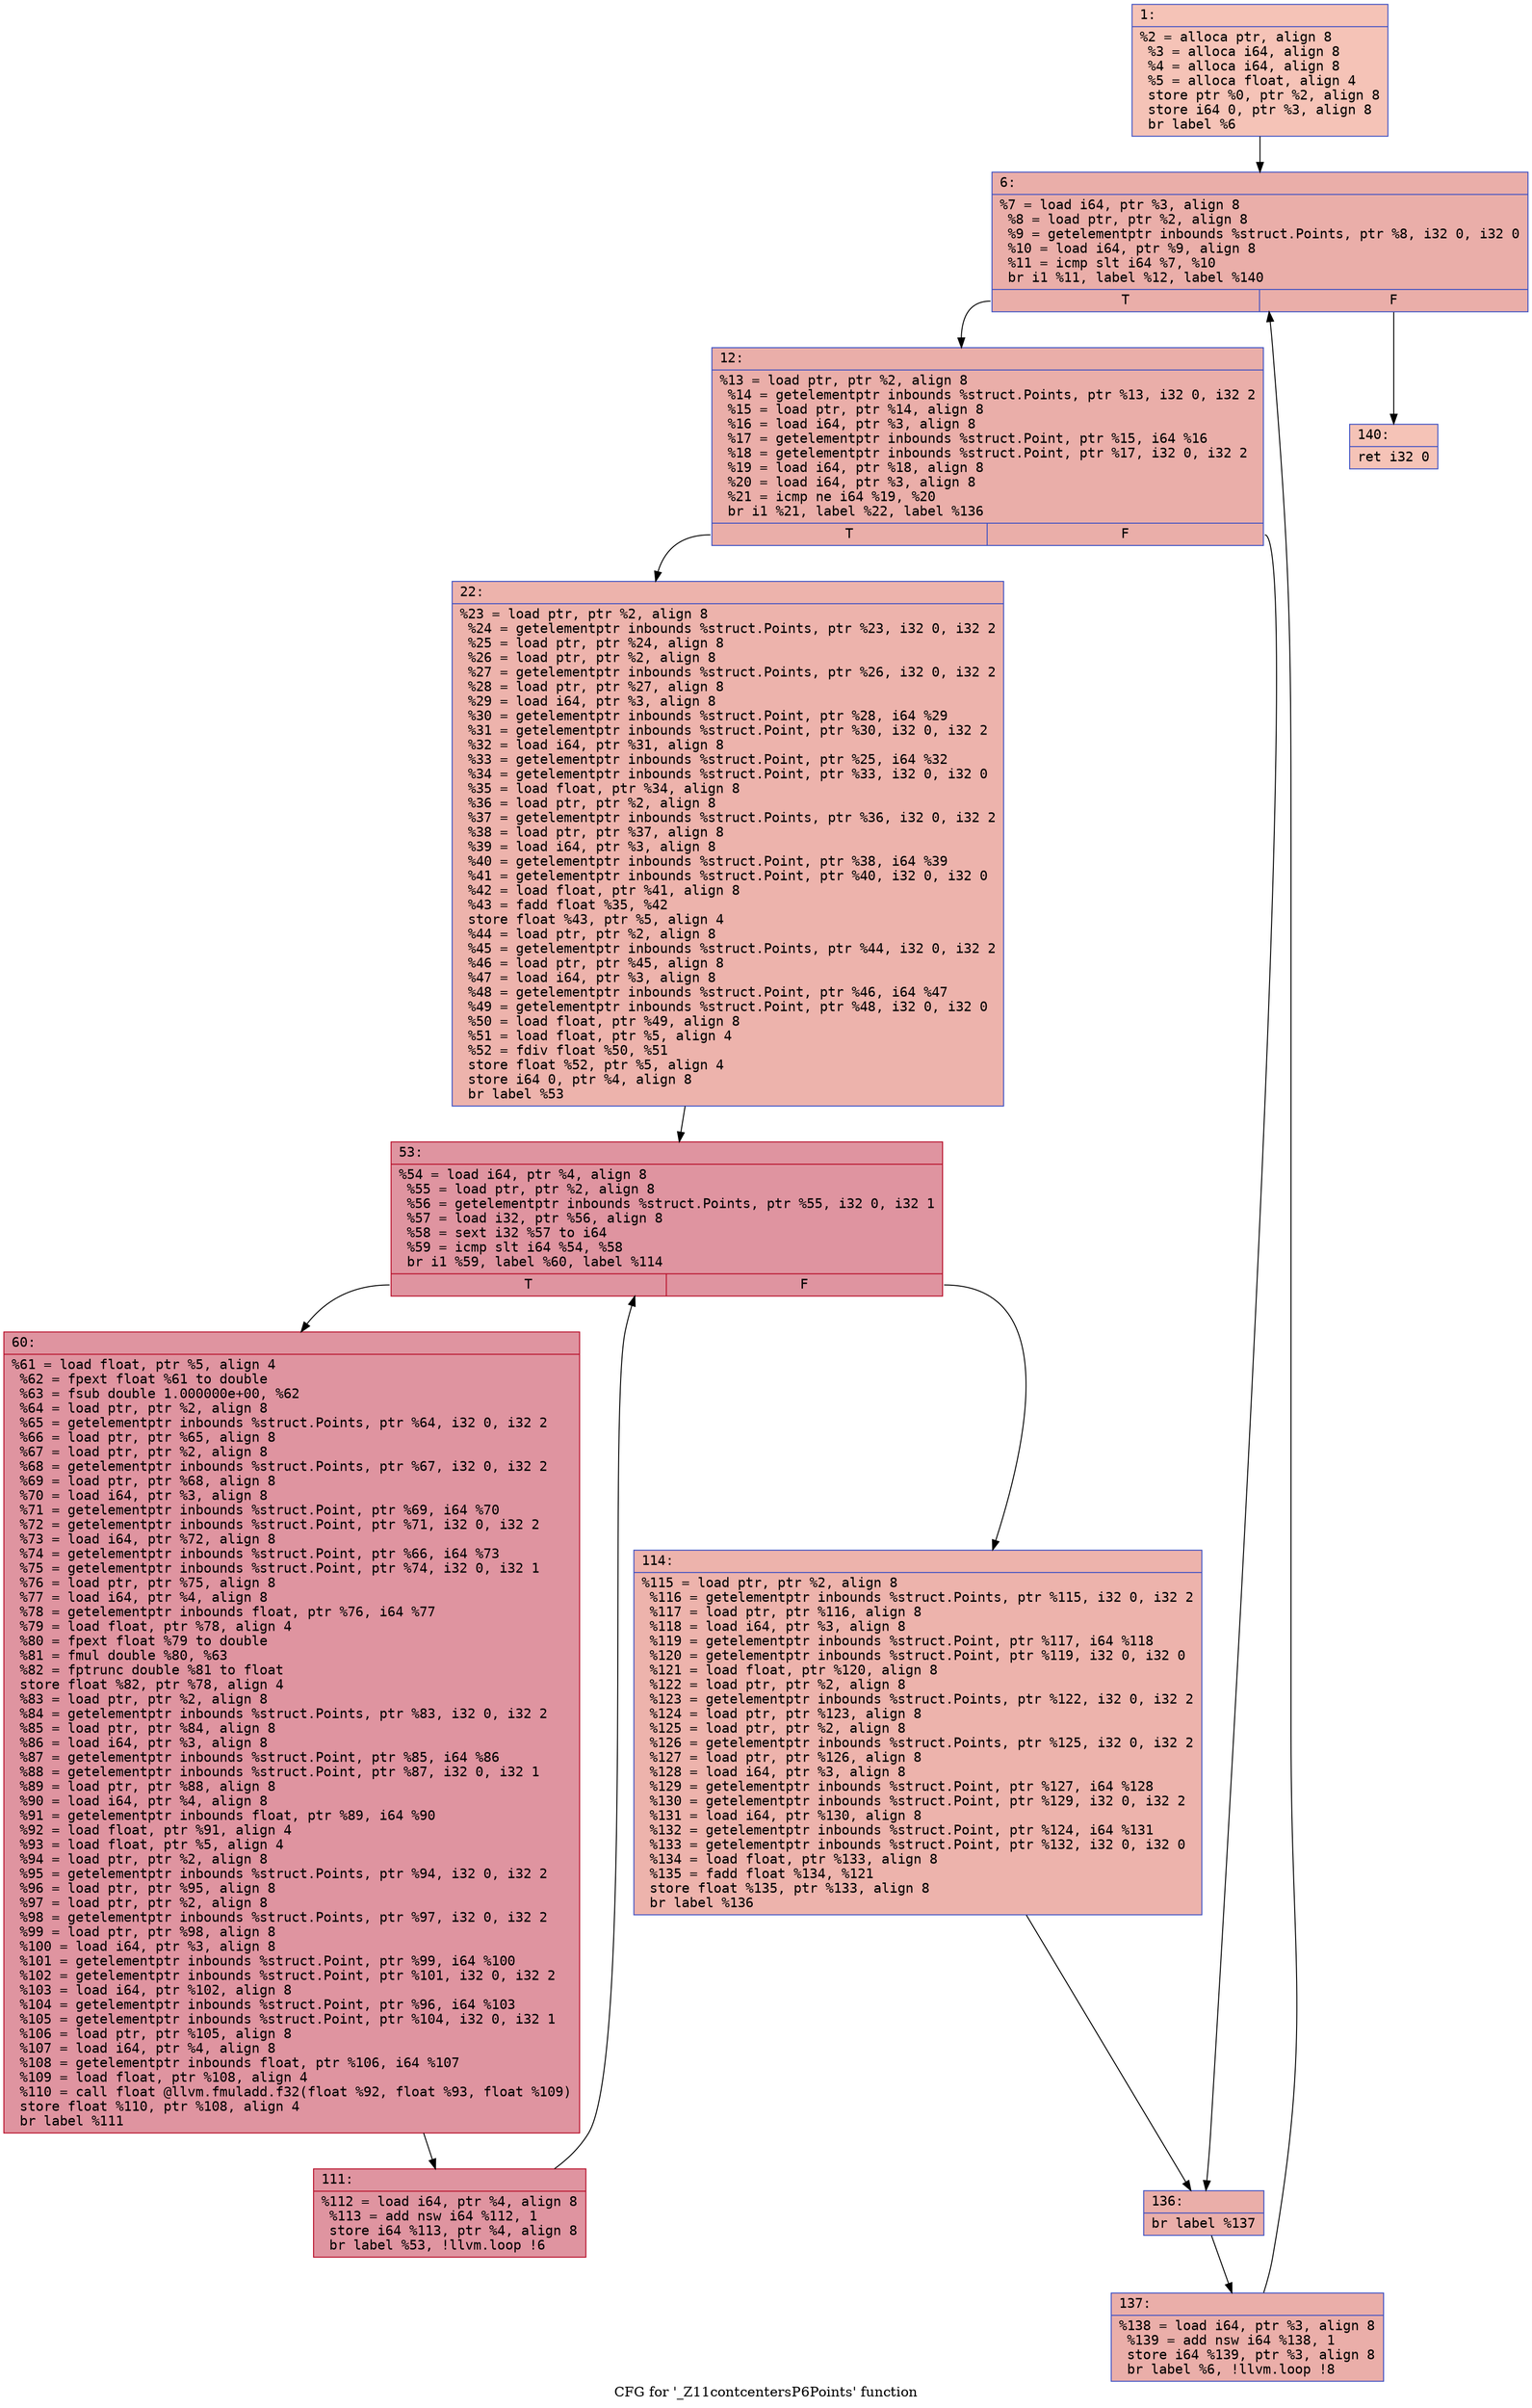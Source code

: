 digraph "CFG for '_Z11contcentersP6Points' function" {
	label="CFG for '_Z11contcentersP6Points' function";

	Node0x600000905cc0 [shape=record,color="#3d50c3ff", style=filled, fillcolor="#e8765c70" fontname="Courier",label="{1:\l|  %2 = alloca ptr, align 8\l  %3 = alloca i64, align 8\l  %4 = alloca i64, align 8\l  %5 = alloca float, align 4\l  store ptr %0, ptr %2, align 8\l  store i64 0, ptr %3, align 8\l  br label %6\l}"];
	Node0x600000905cc0 -> Node0x600000905d10[tooltip="1 -> 6\nProbability 100.00%" ];
	Node0x600000905d10 [shape=record,color="#3d50c3ff", style=filled, fillcolor="#d0473d70" fontname="Courier",label="{6:\l|  %7 = load i64, ptr %3, align 8\l  %8 = load ptr, ptr %2, align 8\l  %9 = getelementptr inbounds %struct.Points, ptr %8, i32 0, i32 0\l  %10 = load i64, ptr %9, align 8\l  %11 = icmp slt i64 %7, %10\l  br i1 %11, label %12, label %140\l|{<s0>T|<s1>F}}"];
	Node0x600000905d10:s0 -> Node0x600000905d60[tooltip="6 -> 12\nProbability 96.88%" ];
	Node0x600000905d10:s1 -> Node0x600000905fe0[tooltip="6 -> 140\nProbability 3.12%" ];
	Node0x600000905d60 [shape=record,color="#3d50c3ff", style=filled, fillcolor="#d0473d70" fontname="Courier",label="{12:\l|  %13 = load ptr, ptr %2, align 8\l  %14 = getelementptr inbounds %struct.Points, ptr %13, i32 0, i32 2\l  %15 = load ptr, ptr %14, align 8\l  %16 = load i64, ptr %3, align 8\l  %17 = getelementptr inbounds %struct.Point, ptr %15, i64 %16\l  %18 = getelementptr inbounds %struct.Point, ptr %17, i32 0, i32 2\l  %19 = load i64, ptr %18, align 8\l  %20 = load i64, ptr %3, align 8\l  %21 = icmp ne i64 %19, %20\l  br i1 %21, label %22, label %136\l|{<s0>T|<s1>F}}"];
	Node0x600000905d60:s0 -> Node0x600000905db0[tooltip="12 -> 22\nProbability 50.00%" ];
	Node0x600000905d60:s1 -> Node0x600000905f40[tooltip="12 -> 136\nProbability 50.00%" ];
	Node0x600000905db0 [shape=record,color="#3d50c3ff", style=filled, fillcolor="#d6524470" fontname="Courier",label="{22:\l|  %23 = load ptr, ptr %2, align 8\l  %24 = getelementptr inbounds %struct.Points, ptr %23, i32 0, i32 2\l  %25 = load ptr, ptr %24, align 8\l  %26 = load ptr, ptr %2, align 8\l  %27 = getelementptr inbounds %struct.Points, ptr %26, i32 0, i32 2\l  %28 = load ptr, ptr %27, align 8\l  %29 = load i64, ptr %3, align 8\l  %30 = getelementptr inbounds %struct.Point, ptr %28, i64 %29\l  %31 = getelementptr inbounds %struct.Point, ptr %30, i32 0, i32 2\l  %32 = load i64, ptr %31, align 8\l  %33 = getelementptr inbounds %struct.Point, ptr %25, i64 %32\l  %34 = getelementptr inbounds %struct.Point, ptr %33, i32 0, i32 0\l  %35 = load float, ptr %34, align 8\l  %36 = load ptr, ptr %2, align 8\l  %37 = getelementptr inbounds %struct.Points, ptr %36, i32 0, i32 2\l  %38 = load ptr, ptr %37, align 8\l  %39 = load i64, ptr %3, align 8\l  %40 = getelementptr inbounds %struct.Point, ptr %38, i64 %39\l  %41 = getelementptr inbounds %struct.Point, ptr %40, i32 0, i32 0\l  %42 = load float, ptr %41, align 8\l  %43 = fadd float %35, %42\l  store float %43, ptr %5, align 4\l  %44 = load ptr, ptr %2, align 8\l  %45 = getelementptr inbounds %struct.Points, ptr %44, i32 0, i32 2\l  %46 = load ptr, ptr %45, align 8\l  %47 = load i64, ptr %3, align 8\l  %48 = getelementptr inbounds %struct.Point, ptr %46, i64 %47\l  %49 = getelementptr inbounds %struct.Point, ptr %48, i32 0, i32 0\l  %50 = load float, ptr %49, align 8\l  %51 = load float, ptr %5, align 4\l  %52 = fdiv float %50, %51\l  store float %52, ptr %5, align 4\l  store i64 0, ptr %4, align 8\l  br label %53\l}"];
	Node0x600000905db0 -> Node0x600000905e00[tooltip="22 -> 53\nProbability 100.00%" ];
	Node0x600000905e00 [shape=record,color="#b70d28ff", style=filled, fillcolor="#b70d2870" fontname="Courier",label="{53:\l|  %54 = load i64, ptr %4, align 8\l  %55 = load ptr, ptr %2, align 8\l  %56 = getelementptr inbounds %struct.Points, ptr %55, i32 0, i32 1\l  %57 = load i32, ptr %56, align 8\l  %58 = sext i32 %57 to i64\l  %59 = icmp slt i64 %54, %58\l  br i1 %59, label %60, label %114\l|{<s0>T|<s1>F}}"];
	Node0x600000905e00:s0 -> Node0x600000905e50[tooltip="53 -> 60\nProbability 96.88%" ];
	Node0x600000905e00:s1 -> Node0x600000905ef0[tooltip="53 -> 114\nProbability 3.12%" ];
	Node0x600000905e50 [shape=record,color="#b70d28ff", style=filled, fillcolor="#b70d2870" fontname="Courier",label="{60:\l|  %61 = load float, ptr %5, align 4\l  %62 = fpext float %61 to double\l  %63 = fsub double 1.000000e+00, %62\l  %64 = load ptr, ptr %2, align 8\l  %65 = getelementptr inbounds %struct.Points, ptr %64, i32 0, i32 2\l  %66 = load ptr, ptr %65, align 8\l  %67 = load ptr, ptr %2, align 8\l  %68 = getelementptr inbounds %struct.Points, ptr %67, i32 0, i32 2\l  %69 = load ptr, ptr %68, align 8\l  %70 = load i64, ptr %3, align 8\l  %71 = getelementptr inbounds %struct.Point, ptr %69, i64 %70\l  %72 = getelementptr inbounds %struct.Point, ptr %71, i32 0, i32 2\l  %73 = load i64, ptr %72, align 8\l  %74 = getelementptr inbounds %struct.Point, ptr %66, i64 %73\l  %75 = getelementptr inbounds %struct.Point, ptr %74, i32 0, i32 1\l  %76 = load ptr, ptr %75, align 8\l  %77 = load i64, ptr %4, align 8\l  %78 = getelementptr inbounds float, ptr %76, i64 %77\l  %79 = load float, ptr %78, align 4\l  %80 = fpext float %79 to double\l  %81 = fmul double %80, %63\l  %82 = fptrunc double %81 to float\l  store float %82, ptr %78, align 4\l  %83 = load ptr, ptr %2, align 8\l  %84 = getelementptr inbounds %struct.Points, ptr %83, i32 0, i32 2\l  %85 = load ptr, ptr %84, align 8\l  %86 = load i64, ptr %3, align 8\l  %87 = getelementptr inbounds %struct.Point, ptr %85, i64 %86\l  %88 = getelementptr inbounds %struct.Point, ptr %87, i32 0, i32 1\l  %89 = load ptr, ptr %88, align 8\l  %90 = load i64, ptr %4, align 8\l  %91 = getelementptr inbounds float, ptr %89, i64 %90\l  %92 = load float, ptr %91, align 4\l  %93 = load float, ptr %5, align 4\l  %94 = load ptr, ptr %2, align 8\l  %95 = getelementptr inbounds %struct.Points, ptr %94, i32 0, i32 2\l  %96 = load ptr, ptr %95, align 8\l  %97 = load ptr, ptr %2, align 8\l  %98 = getelementptr inbounds %struct.Points, ptr %97, i32 0, i32 2\l  %99 = load ptr, ptr %98, align 8\l  %100 = load i64, ptr %3, align 8\l  %101 = getelementptr inbounds %struct.Point, ptr %99, i64 %100\l  %102 = getelementptr inbounds %struct.Point, ptr %101, i32 0, i32 2\l  %103 = load i64, ptr %102, align 8\l  %104 = getelementptr inbounds %struct.Point, ptr %96, i64 %103\l  %105 = getelementptr inbounds %struct.Point, ptr %104, i32 0, i32 1\l  %106 = load ptr, ptr %105, align 8\l  %107 = load i64, ptr %4, align 8\l  %108 = getelementptr inbounds float, ptr %106, i64 %107\l  %109 = load float, ptr %108, align 4\l  %110 = call float @llvm.fmuladd.f32(float %92, float %93, float %109)\l  store float %110, ptr %108, align 4\l  br label %111\l}"];
	Node0x600000905e50 -> Node0x600000905ea0[tooltip="60 -> 111\nProbability 100.00%" ];
	Node0x600000905ea0 [shape=record,color="#b70d28ff", style=filled, fillcolor="#b70d2870" fontname="Courier",label="{111:\l|  %112 = load i64, ptr %4, align 8\l  %113 = add nsw i64 %112, 1\l  store i64 %113, ptr %4, align 8\l  br label %53, !llvm.loop !6\l}"];
	Node0x600000905ea0 -> Node0x600000905e00[tooltip="111 -> 53\nProbability 100.00%" ];
	Node0x600000905ef0 [shape=record,color="#3d50c3ff", style=filled, fillcolor="#d6524470" fontname="Courier",label="{114:\l|  %115 = load ptr, ptr %2, align 8\l  %116 = getelementptr inbounds %struct.Points, ptr %115, i32 0, i32 2\l  %117 = load ptr, ptr %116, align 8\l  %118 = load i64, ptr %3, align 8\l  %119 = getelementptr inbounds %struct.Point, ptr %117, i64 %118\l  %120 = getelementptr inbounds %struct.Point, ptr %119, i32 0, i32 0\l  %121 = load float, ptr %120, align 8\l  %122 = load ptr, ptr %2, align 8\l  %123 = getelementptr inbounds %struct.Points, ptr %122, i32 0, i32 2\l  %124 = load ptr, ptr %123, align 8\l  %125 = load ptr, ptr %2, align 8\l  %126 = getelementptr inbounds %struct.Points, ptr %125, i32 0, i32 2\l  %127 = load ptr, ptr %126, align 8\l  %128 = load i64, ptr %3, align 8\l  %129 = getelementptr inbounds %struct.Point, ptr %127, i64 %128\l  %130 = getelementptr inbounds %struct.Point, ptr %129, i32 0, i32 2\l  %131 = load i64, ptr %130, align 8\l  %132 = getelementptr inbounds %struct.Point, ptr %124, i64 %131\l  %133 = getelementptr inbounds %struct.Point, ptr %132, i32 0, i32 0\l  %134 = load float, ptr %133, align 8\l  %135 = fadd float %134, %121\l  store float %135, ptr %133, align 8\l  br label %136\l}"];
	Node0x600000905ef0 -> Node0x600000905f40[tooltip="114 -> 136\nProbability 100.00%" ];
	Node0x600000905f40 [shape=record,color="#3d50c3ff", style=filled, fillcolor="#d0473d70" fontname="Courier",label="{136:\l|  br label %137\l}"];
	Node0x600000905f40 -> Node0x600000905f90[tooltip="136 -> 137\nProbability 100.00%" ];
	Node0x600000905f90 [shape=record,color="#3d50c3ff", style=filled, fillcolor="#d0473d70" fontname="Courier",label="{137:\l|  %138 = load i64, ptr %3, align 8\l  %139 = add nsw i64 %138, 1\l  store i64 %139, ptr %3, align 8\l  br label %6, !llvm.loop !8\l}"];
	Node0x600000905f90 -> Node0x600000905d10[tooltip="137 -> 6\nProbability 100.00%" ];
	Node0x600000905fe0 [shape=record,color="#3d50c3ff", style=filled, fillcolor="#e8765c70" fontname="Courier",label="{140:\l|  ret i32 0\l}"];
}
